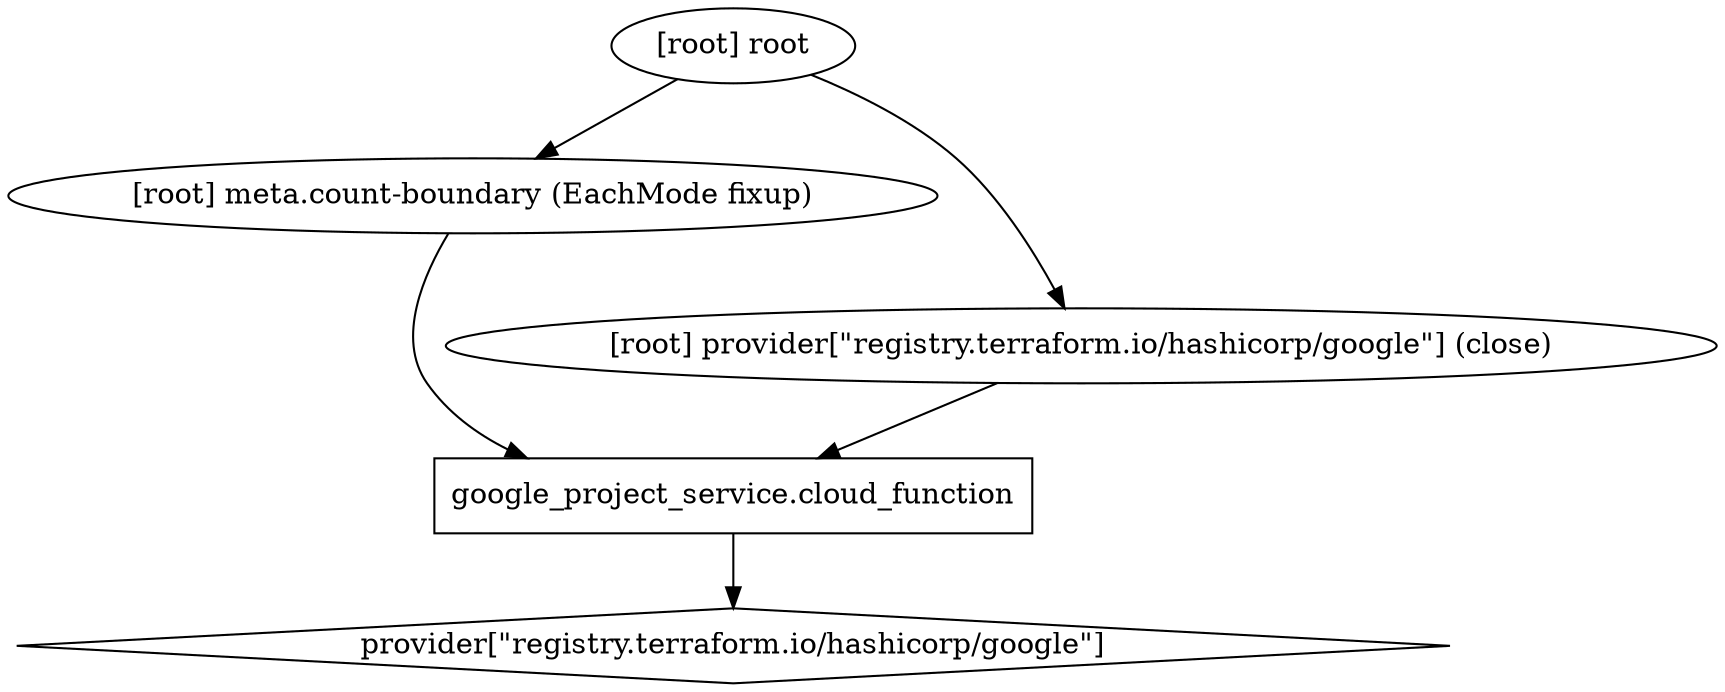 digraph {
	graph [bb="0,0,819.75,324",
		compound=true,
		newrank=true
	];
	node [label="\N"];
	subgraph root {
		"[root] google_project_service.cloud_function (expand)"	[height=0.5,
			label="google_project_service.cloud_function",
			pos="347.93,90",
			shape=box,
			width=3.9861];
		"[root] provider[\"registry.terraform.io/hashicorp/google\"]"	[height=0.5,
			label="provider[\"registry.terraform.io/hashicorp/google\"]",
			pos="347.93,18",
			shape=diamond,
			width=9.549];
		"[root] google_project_service.cloud_function (expand)" -> "[root] provider[\"registry.terraform.io/hashicorp/google\"]"	[minlen=1,
			pos="e,347.93,36.104 347.93,71.697 347.93,63.983 347.93,54.712 347.93,46.112"];
		"[root] meta.count-boundary (EachMode fixup)"	[height=0.5,
			pos="222.93,234",
			width=6.1925];
		"[root] meta.count-boundary (EachMode fixup)" -> "[root] google_project_service.cloud_function (expand)"	[pos="e,248.93,108.05 211.05,215.75 199.5,196.62 185.74,165.62 200.93,144 210.71,130.08 224.51,119.8 239.79,112.21"];
		"[root] provider[\"registry.terraform.io/hashicorp/google\"] (close)"	[height=0.5,
			pos="514.93,162",
			width=8.4673];
		"[root] provider[\"registry.terraform.io/hashicorp/google\"] (close)" -> "[root] google_project_service.cloud_function (expand)"	[pos="e,388.56,108.03 474.5,144.05 451.49,134.41 422.48,122.25 398.03,112"];
		"[root] root"	[height=0.5,
			pos="347.93,306",
			width=1.6249];
		"[root] root" -> "[root] meta.count-boundary (EachMode fixup)"	[minlen=1,
			pos="e,253.21,251.96 321.11,289.98 303.9,280.34 281.25,267.66 262.04,256.9"];
		"[root] root" -> "[root] provider[\"registry.terraform.io/hashicorp/google\"] (close)"	[minlen=2,
			pos="e,506.89,180.01 385.18,292.12 407.16,283.24 434.57,269.81 454.93,252 475.18,234.29 491.67,208.24 502.2,188.9"];
	}
}
